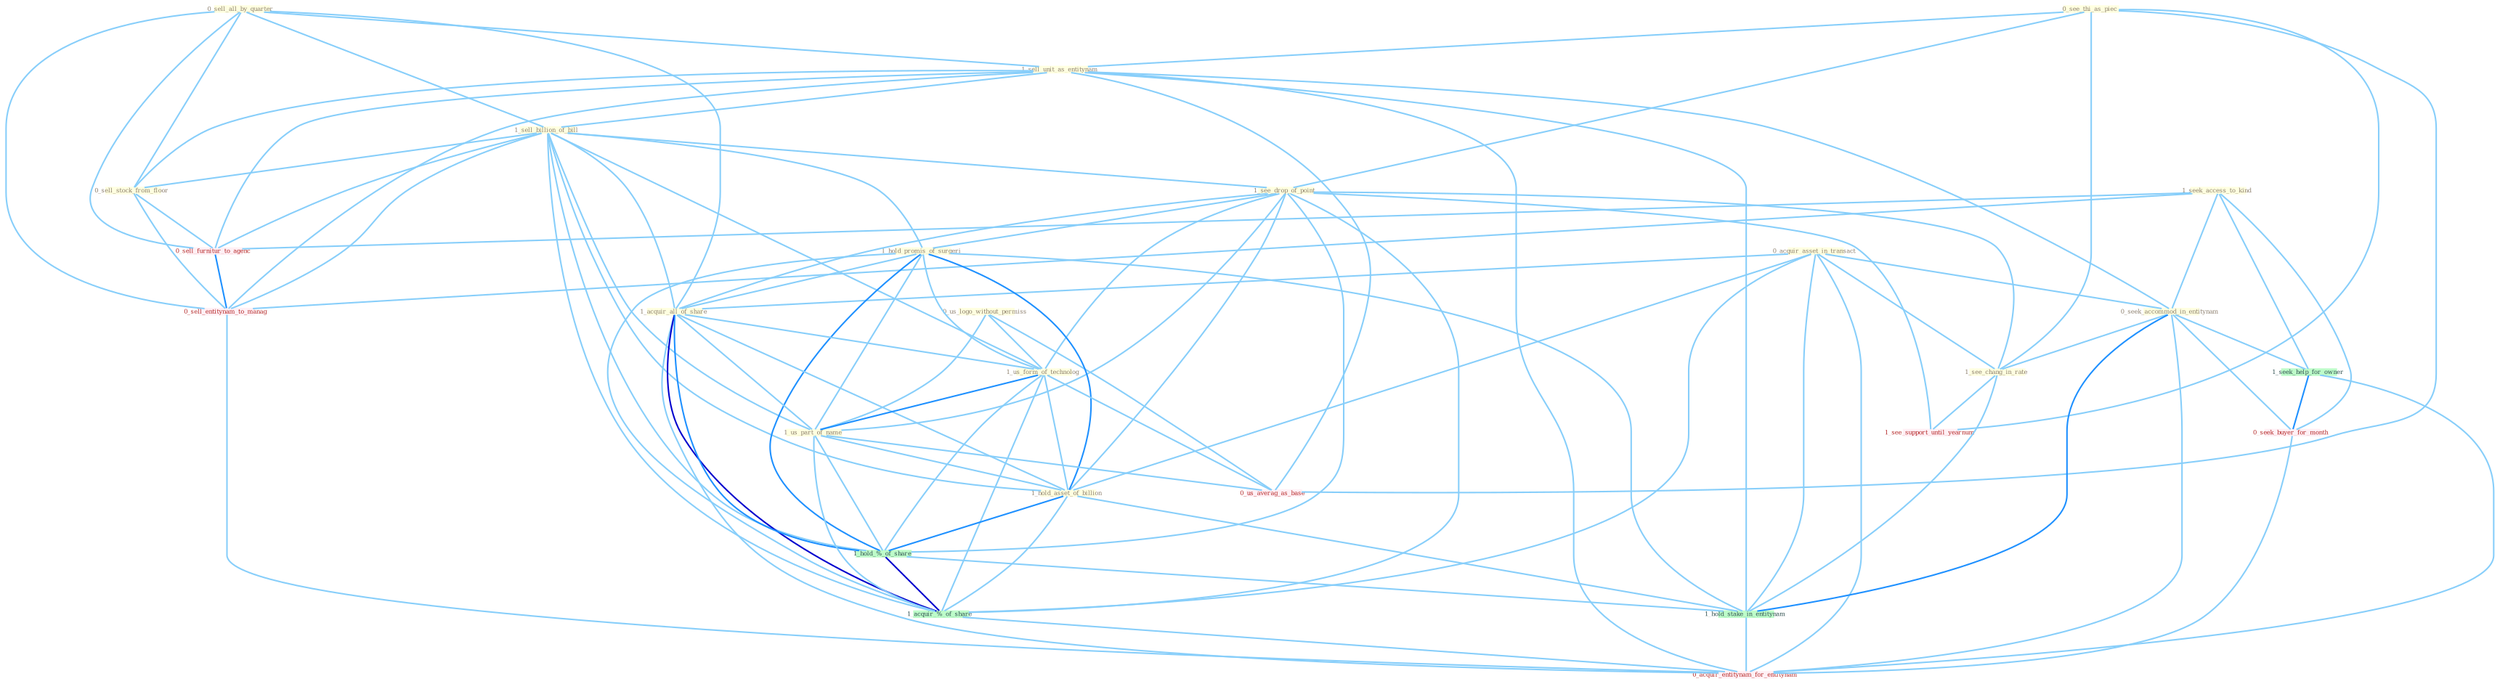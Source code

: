 Graph G{ 
    node
    [shape=polygon,style=filled,width=.5,height=.06,color="#BDFCC9",fixedsize=true,fontsize=4,
    fontcolor="#2f4f4f"];
    {node
    [color="#ffffe0", fontcolor="#8b7d6b"] "0_see_thi_as_piec " "0_sell_all_by_quarter " "0_acquir_asset_in_transact " "1_sell_unit_as_entitynam " "1_sell_billion_of_bill " "0_us_logo_without_permiss " "1_seek_access_to_kind " "0_seek_accommod_in_entitynam " "1_see_drop_of_point " "1_see_chang_in_rate " "1_hold_promis_of_surgeri " "1_acquir_all_of_share " "1_us_form_of_technolog " "1_us_part_of_name " "1_hold_asset_of_billion " "0_sell_stock_from_floor "}
{node [color="#fff0f5", fontcolor="#b22222"] "0_seek_buyer_for_month " "1_see_support_until_yearnum " "0_sell_furnitur_to_agenc " "0_us_averag_as_base " "0_sell_entitynam_to_manag " "0_acquir_entitynam_for_entitynam "}
edge [color="#B0E2FF"];

	"0_see_thi_as_piec " -- "1_sell_unit_as_entitynam " [w="1", color="#87cefa" ];
	"0_see_thi_as_piec " -- "1_see_drop_of_point " [w="1", color="#87cefa" ];
	"0_see_thi_as_piec " -- "1_see_chang_in_rate " [w="1", color="#87cefa" ];
	"0_see_thi_as_piec " -- "1_see_support_until_yearnum " [w="1", color="#87cefa" ];
	"0_see_thi_as_piec " -- "0_us_averag_as_base " [w="1", color="#87cefa" ];
	"0_sell_all_by_quarter " -- "1_sell_unit_as_entitynam " [w="1", color="#87cefa" ];
	"0_sell_all_by_quarter " -- "1_sell_billion_of_bill " [w="1", color="#87cefa" ];
	"0_sell_all_by_quarter " -- "1_acquir_all_of_share " [w="1", color="#87cefa" ];
	"0_sell_all_by_quarter " -- "0_sell_stock_from_floor " [w="1", color="#87cefa" ];
	"0_sell_all_by_quarter " -- "0_sell_furnitur_to_agenc " [w="1", color="#87cefa" ];
	"0_sell_all_by_quarter " -- "0_sell_entitynam_to_manag " [w="1", color="#87cefa" ];
	"0_acquir_asset_in_transact " -- "0_seek_accommod_in_entitynam " [w="1", color="#87cefa" ];
	"0_acquir_asset_in_transact " -- "1_see_chang_in_rate " [w="1", color="#87cefa" ];
	"0_acquir_asset_in_transact " -- "1_acquir_all_of_share " [w="1", color="#87cefa" ];
	"0_acquir_asset_in_transact " -- "1_hold_asset_of_billion " [w="1", color="#87cefa" ];
	"0_acquir_asset_in_transact " -- "1_hold_stake_in_entitynam " [w="1", color="#87cefa" ];
	"0_acquir_asset_in_transact " -- "1_acquir_%_of_share " [w="1", color="#87cefa" ];
	"0_acquir_asset_in_transact " -- "0_acquir_entitynam_for_entitynam " [w="1", color="#87cefa" ];
	"1_sell_unit_as_entitynam " -- "1_sell_billion_of_bill " [w="1", color="#87cefa" ];
	"1_sell_unit_as_entitynam " -- "0_seek_accommod_in_entitynam " [w="1", color="#87cefa" ];
	"1_sell_unit_as_entitynam " -- "0_sell_stock_from_floor " [w="1", color="#87cefa" ];
	"1_sell_unit_as_entitynam " -- "1_hold_stake_in_entitynam " [w="1", color="#87cefa" ];
	"1_sell_unit_as_entitynam " -- "0_sell_furnitur_to_agenc " [w="1", color="#87cefa" ];
	"1_sell_unit_as_entitynam " -- "0_us_averag_as_base " [w="1", color="#87cefa" ];
	"1_sell_unit_as_entitynam " -- "0_sell_entitynam_to_manag " [w="1", color="#87cefa" ];
	"1_sell_unit_as_entitynam " -- "0_acquir_entitynam_for_entitynam " [w="1", color="#87cefa" ];
	"1_sell_billion_of_bill " -- "1_see_drop_of_point " [w="1", color="#87cefa" ];
	"1_sell_billion_of_bill " -- "1_hold_promis_of_surgeri " [w="1", color="#87cefa" ];
	"1_sell_billion_of_bill " -- "1_acquir_all_of_share " [w="1", color="#87cefa" ];
	"1_sell_billion_of_bill " -- "1_us_form_of_technolog " [w="1", color="#87cefa" ];
	"1_sell_billion_of_bill " -- "1_us_part_of_name " [w="1", color="#87cefa" ];
	"1_sell_billion_of_bill " -- "1_hold_asset_of_billion " [w="1", color="#87cefa" ];
	"1_sell_billion_of_bill " -- "0_sell_stock_from_floor " [w="1", color="#87cefa" ];
	"1_sell_billion_of_bill " -- "1_hold_%_of_share " [w="1", color="#87cefa" ];
	"1_sell_billion_of_bill " -- "1_acquir_%_of_share " [w="1", color="#87cefa" ];
	"1_sell_billion_of_bill " -- "0_sell_furnitur_to_agenc " [w="1", color="#87cefa" ];
	"1_sell_billion_of_bill " -- "0_sell_entitynam_to_manag " [w="1", color="#87cefa" ];
	"0_us_logo_without_permiss " -- "1_us_form_of_technolog " [w="1", color="#87cefa" ];
	"0_us_logo_without_permiss " -- "1_us_part_of_name " [w="1", color="#87cefa" ];
	"0_us_logo_without_permiss " -- "0_us_averag_as_base " [w="1", color="#87cefa" ];
	"1_seek_access_to_kind " -- "0_seek_accommod_in_entitynam " [w="1", color="#87cefa" ];
	"1_seek_access_to_kind " -- "1_seek_help_for_owner " [w="1", color="#87cefa" ];
	"1_seek_access_to_kind " -- "0_seek_buyer_for_month " [w="1", color="#87cefa" ];
	"1_seek_access_to_kind " -- "0_sell_furnitur_to_agenc " [w="1", color="#87cefa" ];
	"1_seek_access_to_kind " -- "0_sell_entitynam_to_manag " [w="1", color="#87cefa" ];
	"0_seek_accommod_in_entitynam " -- "1_see_chang_in_rate " [w="1", color="#87cefa" ];
	"0_seek_accommod_in_entitynam " -- "1_hold_stake_in_entitynam " [w="2", color="#1e90ff" , len=0.8];
	"0_seek_accommod_in_entitynam " -- "1_seek_help_for_owner " [w="1", color="#87cefa" ];
	"0_seek_accommod_in_entitynam " -- "0_seek_buyer_for_month " [w="1", color="#87cefa" ];
	"0_seek_accommod_in_entitynam " -- "0_acquir_entitynam_for_entitynam " [w="1", color="#87cefa" ];
	"1_see_drop_of_point " -- "1_see_chang_in_rate " [w="1", color="#87cefa" ];
	"1_see_drop_of_point " -- "1_hold_promis_of_surgeri " [w="1", color="#87cefa" ];
	"1_see_drop_of_point " -- "1_acquir_all_of_share " [w="1", color="#87cefa" ];
	"1_see_drop_of_point " -- "1_us_form_of_technolog " [w="1", color="#87cefa" ];
	"1_see_drop_of_point " -- "1_us_part_of_name " [w="1", color="#87cefa" ];
	"1_see_drop_of_point " -- "1_hold_asset_of_billion " [w="1", color="#87cefa" ];
	"1_see_drop_of_point " -- "1_hold_%_of_share " [w="1", color="#87cefa" ];
	"1_see_drop_of_point " -- "1_acquir_%_of_share " [w="1", color="#87cefa" ];
	"1_see_drop_of_point " -- "1_see_support_until_yearnum " [w="1", color="#87cefa" ];
	"1_see_chang_in_rate " -- "1_hold_stake_in_entitynam " [w="1", color="#87cefa" ];
	"1_see_chang_in_rate " -- "1_see_support_until_yearnum " [w="1", color="#87cefa" ];
	"1_hold_promis_of_surgeri " -- "1_acquir_all_of_share " [w="1", color="#87cefa" ];
	"1_hold_promis_of_surgeri " -- "1_us_form_of_technolog " [w="1", color="#87cefa" ];
	"1_hold_promis_of_surgeri " -- "1_us_part_of_name " [w="1", color="#87cefa" ];
	"1_hold_promis_of_surgeri " -- "1_hold_asset_of_billion " [w="2", color="#1e90ff" , len=0.8];
	"1_hold_promis_of_surgeri " -- "1_hold_%_of_share " [w="2", color="#1e90ff" , len=0.8];
	"1_hold_promis_of_surgeri " -- "1_hold_stake_in_entitynam " [w="1", color="#87cefa" ];
	"1_hold_promis_of_surgeri " -- "1_acquir_%_of_share " [w="1", color="#87cefa" ];
	"1_acquir_all_of_share " -- "1_us_form_of_technolog " [w="1", color="#87cefa" ];
	"1_acquir_all_of_share " -- "1_us_part_of_name " [w="1", color="#87cefa" ];
	"1_acquir_all_of_share " -- "1_hold_asset_of_billion " [w="1", color="#87cefa" ];
	"1_acquir_all_of_share " -- "1_hold_%_of_share " [w="2", color="#1e90ff" , len=0.8];
	"1_acquir_all_of_share " -- "1_acquir_%_of_share " [w="3", color="#0000cd" , len=0.6];
	"1_acquir_all_of_share " -- "0_acquir_entitynam_for_entitynam " [w="1", color="#87cefa" ];
	"1_us_form_of_technolog " -- "1_us_part_of_name " [w="2", color="#1e90ff" , len=0.8];
	"1_us_form_of_technolog " -- "1_hold_asset_of_billion " [w="1", color="#87cefa" ];
	"1_us_form_of_technolog " -- "1_hold_%_of_share " [w="1", color="#87cefa" ];
	"1_us_form_of_technolog " -- "1_acquir_%_of_share " [w="1", color="#87cefa" ];
	"1_us_form_of_technolog " -- "0_us_averag_as_base " [w="1", color="#87cefa" ];
	"1_us_part_of_name " -- "1_hold_asset_of_billion " [w="1", color="#87cefa" ];
	"1_us_part_of_name " -- "1_hold_%_of_share " [w="1", color="#87cefa" ];
	"1_us_part_of_name " -- "1_acquir_%_of_share " [w="1", color="#87cefa" ];
	"1_us_part_of_name " -- "0_us_averag_as_base " [w="1", color="#87cefa" ];
	"1_hold_asset_of_billion " -- "1_hold_%_of_share " [w="2", color="#1e90ff" , len=0.8];
	"1_hold_asset_of_billion " -- "1_hold_stake_in_entitynam " [w="1", color="#87cefa" ];
	"1_hold_asset_of_billion " -- "1_acquir_%_of_share " [w="1", color="#87cefa" ];
	"0_sell_stock_from_floor " -- "0_sell_furnitur_to_agenc " [w="1", color="#87cefa" ];
	"0_sell_stock_from_floor " -- "0_sell_entitynam_to_manag " [w="1", color="#87cefa" ];
	"1_hold_%_of_share " -- "1_hold_stake_in_entitynam " [w="1", color="#87cefa" ];
	"1_hold_%_of_share " -- "1_acquir_%_of_share " [w="3", color="#0000cd" , len=0.6];
	"1_hold_stake_in_entitynam " -- "0_acquir_entitynam_for_entitynam " [w="1", color="#87cefa" ];
	"1_seek_help_for_owner " -- "0_seek_buyer_for_month " [w="2", color="#1e90ff" , len=0.8];
	"1_seek_help_for_owner " -- "0_acquir_entitynam_for_entitynam " [w="1", color="#87cefa" ];
	"0_seek_buyer_for_month " -- "0_acquir_entitynam_for_entitynam " [w="1", color="#87cefa" ];
	"1_acquir_%_of_share " -- "0_acquir_entitynam_for_entitynam " [w="1", color="#87cefa" ];
	"0_sell_furnitur_to_agenc " -- "0_sell_entitynam_to_manag " [w="2", color="#1e90ff" , len=0.8];
	"0_sell_entitynam_to_manag " -- "0_acquir_entitynam_for_entitynam " [w="1", color="#87cefa" ];
}